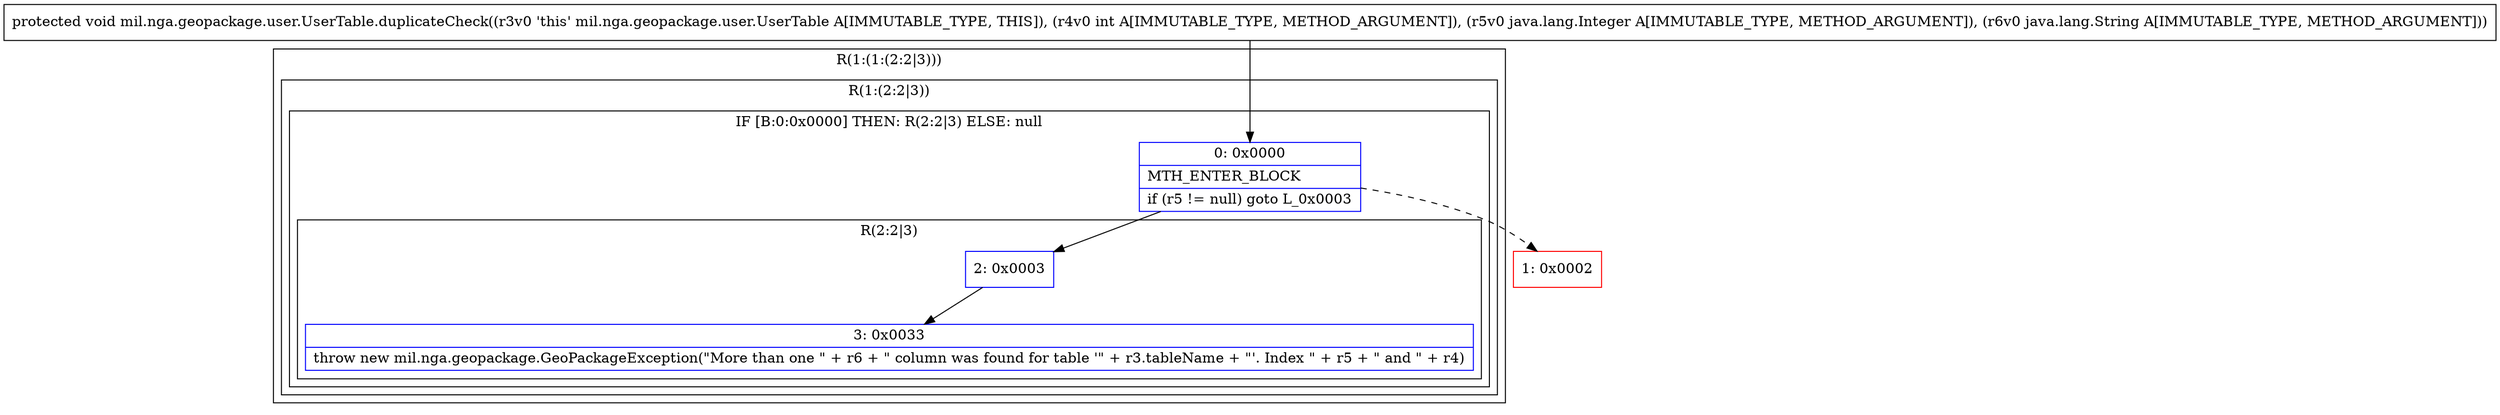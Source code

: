 digraph "CFG formil.nga.geopackage.user.UserTable.duplicateCheck(ILjava\/lang\/Integer;Ljava\/lang\/String;)V" {
subgraph cluster_Region_411844681 {
label = "R(1:(1:(2:2|3)))";
node [shape=record,color=blue];
subgraph cluster_Region_2110086967 {
label = "R(1:(2:2|3))";
node [shape=record,color=blue];
subgraph cluster_IfRegion_1961069991 {
label = "IF [B:0:0x0000] THEN: R(2:2|3) ELSE: null";
node [shape=record,color=blue];
Node_0 [shape=record,label="{0\:\ 0x0000|MTH_ENTER_BLOCK\l|if (r5 != null) goto L_0x0003\l}"];
subgraph cluster_Region_314248884 {
label = "R(2:2|3)";
node [shape=record,color=blue];
Node_2 [shape=record,label="{2\:\ 0x0003}"];
Node_3 [shape=record,label="{3\:\ 0x0033|throw new mil.nga.geopackage.GeoPackageException(\"More than one \" + r6 + \" column was found for table '\" + r3.tableName + \"'. Index \" + r5 + \" and \" + r4)\l}"];
}
}
}
}
Node_1 [shape=record,color=red,label="{1\:\ 0x0002}"];
MethodNode[shape=record,label="{protected void mil.nga.geopackage.user.UserTable.duplicateCheck((r3v0 'this' mil.nga.geopackage.user.UserTable A[IMMUTABLE_TYPE, THIS]), (r4v0 int A[IMMUTABLE_TYPE, METHOD_ARGUMENT]), (r5v0 java.lang.Integer A[IMMUTABLE_TYPE, METHOD_ARGUMENT]), (r6v0 java.lang.String A[IMMUTABLE_TYPE, METHOD_ARGUMENT])) }"];
MethodNode -> Node_0;
Node_0 -> Node_1[style=dashed];
Node_0 -> Node_2;
Node_2 -> Node_3;
}

